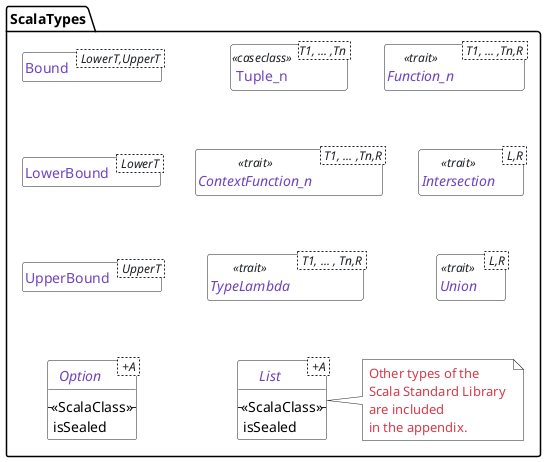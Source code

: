 @startuml types 

package ScalaTypes {
    abstract class Function_n< T1, ... ,Tn,R > <<trait>>
    class Tuple_n<T1, ... ,Tn > <<caseclass>> {
        + <<ctor>> Tuple_n(_1:T1, ..., _n:Tn)
    } 
    abstract class Union< L,R > <<trait>>
    abstract class Intersection< L,R > <<trait>>
    abstract class ContextFunction_n< T1, ... ,Tn,R > <<trait>>
    abstract class TypeLambda< T1, ... , Tn,R > <<trait>>
    class Bound< LowerT,UpperT >
    class LowerBound< LowerT >
    class UpperBound< UpperT >
    Function_n -down[hidden]-> Intersection 
    Intersection -down[hidden]-> Union 

    ContextFunction_n -down[hidden]-> TypeLambda
    TypeLambda -down[hidden]-> List
    Tuple_n -down[hidden]-> ContextFunction_n
    Bound -down[hidden]-> LowerBound 
    LowerBound -down[hidden]-> UpperBound
    UpperBound -down[hidden]-> Option

    abstract class List< +A > {
        -- <<ScalaClass>> --
        isSealed
    }

    abstract class Option< +A > {
        -- <<ScalaClass>> --
        isSealed
    }

note right of List 
        Other types of the
        Scala Standard Library 
        are included 
        in the appendix. 
end note 
  

hide circle
hide methods
hide attributes
show Option attributes
show List attributes 

skinparam defaultFontName Source Code Pro

skinparam ClassStereotypeFontColor #1b1f23

skinparam class {
    BackgroundColor White
    BorderColor #1b1f23
    ArrowColor #1b1f23
    FontColor #6f42c1
}

skinparam note {
    BackgroundColor White
    BorderColor #1b1f23
    ArrowColor #1b1f23
    FontColor #d73a49
}

skinparam linetype ortho


skinparam stereotype {
    FontColor #d73a49
}

@enduml 